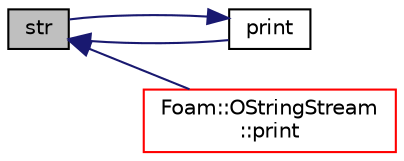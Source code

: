 digraph "str"
{
  bgcolor="transparent";
  edge [fontname="Helvetica",fontsize="10",labelfontname="Helvetica",labelfontsize="10"];
  node [fontname="Helvetica",fontsize="10",shape=record];
  rankdir="LR";
  Node1 [label="str",height=0.2,width=0.4,color="black", fillcolor="grey75", style="filled", fontcolor="black"];
  Node1 -> Node2 [dir="back",color="midnightblue",fontsize="10",style="solid",fontname="Helvetica"];
  Node2 [label="print",height=0.2,width=0.4,color="black",URL="$a01200.html#a396408e517abe1f8cae9d2844a18ad1e",tooltip="Print description to Ostream. "];
  Node2 -> Node1 [dir="back",color="midnightblue",fontsize="10",style="solid",fontname="Helvetica"];
  Node1 -> Node3 [dir="back",color="midnightblue",fontsize="10",style="solid",fontname="Helvetica"];
  Node3 [label="Foam::OStringStream\l::print",height=0.2,width=0.4,color="red",URL="$a01738.html#a396408e517abe1f8cae9d2844a18ad1e",tooltip="Print description to Ostream. "];
}
